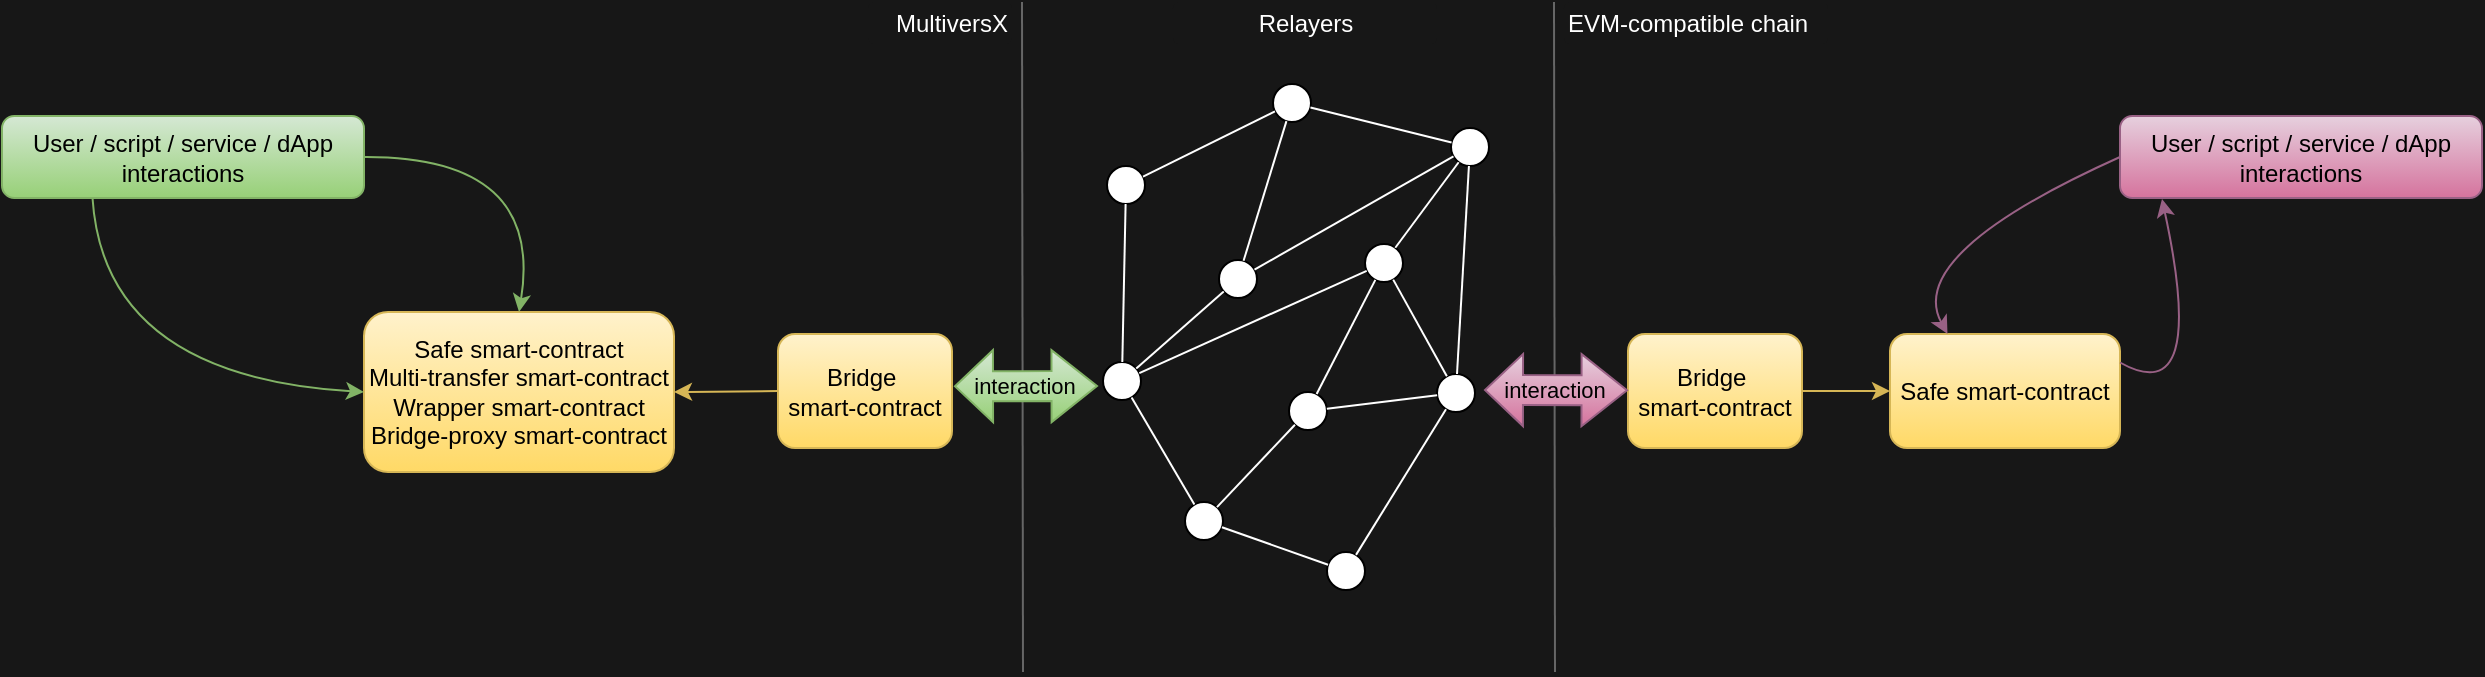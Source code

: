 <mxfile version="26.0.4">
  <diagram name="Pagină-1" id="pLVLAWlQS_ThMUBqPn5n">
    <mxGraphModel dx="1834" dy="-814" grid="0" gridSize="10" guides="1" tooltips="1" connect="1" arrows="1" fold="1" page="0" pageScale="1" pageWidth="827" pageHeight="1169" background="#171717" math="0" shadow="0">
      <root>
        <mxCell id="0" />
        <mxCell id="1" parent="0" />
        <mxCell id="vBLCNvJbEhc0xONjJk8u-10" value="" style="endArrow=none;html=1;fillColor=#f5f5f5;gradientColor=#b3b3b3;strokeColor=#666666;" edge="1" parent="1">
          <mxGeometry width="50" height="50" relative="1" as="geometry">
            <mxPoint x="189.5" y="2078" as="sourcePoint" />
            <mxPoint x="189" y="1743" as="targetPoint" />
          </mxGeometry>
        </mxCell>
        <mxCell id="vBLCNvJbEhc0xONjJk8u-18" value="" style="endArrow=none;html=1;fillColor=#f5f5f5;gradientColor=#b3b3b3;strokeColor=#666666;" edge="1" parent="1">
          <mxGeometry width="50" height="50" relative="1" as="geometry">
            <mxPoint x="455.5" y="2078" as="sourcePoint" />
            <mxPoint x="455" y="1743" as="targetPoint" />
          </mxGeometry>
        </mxCell>
        <mxCell id="vBLCNvJbEhc0xONjJk8u-19" value="Bridge&amp;nbsp;&lt;div&gt;smart-contract&lt;/div&gt;" style="rounded=1;whiteSpace=wrap;html=1;fillColor=#fff2cc;strokeColor=#d6b656;gradientColor=#ffd966;" vertex="1" parent="1">
          <mxGeometry x="492" y="1909" width="87" height="57" as="geometry" />
        </mxCell>
        <mxCell id="vBLCNvJbEhc0xONjJk8u-20" value="Safe smart-contract" style="rounded=1;whiteSpace=wrap;html=1;fillColor=#fff2cc;strokeColor=#d6b656;gradientColor=#ffd966;" vertex="1" parent="1">
          <mxGeometry x="623" y="1909" width="115" height="57" as="geometry" />
        </mxCell>
        <mxCell id="vBLCNvJbEhc0xONjJk8u-21" value="" style="endArrow=classic;html=1;exitX=1;exitY=0.5;exitDx=0;exitDy=0;entryX=0;entryY=0.5;entryDx=0;entryDy=0;fillColor=#fff2cc;gradientColor=#ffd966;strokeColor=#d6b656;" edge="1" parent="1" source="vBLCNvJbEhc0xONjJk8u-19" target="vBLCNvJbEhc0xONjJk8u-20">
          <mxGeometry width="50" height="50" relative="1" as="geometry">
            <mxPoint x="563" y="1903" as="sourcePoint" />
            <mxPoint x="613" y="1853" as="targetPoint" />
          </mxGeometry>
        </mxCell>
        <mxCell id="vBLCNvJbEhc0xONjJk8u-22" value="User / script / service / dApp interactions" style="rounded=1;whiteSpace=wrap;html=1;fillColor=#e6d0de;strokeColor=#996185;gradientColor=#d5739d;" vertex="1" parent="1">
          <mxGeometry x="738" y="1800" width="181" height="41" as="geometry" />
        </mxCell>
        <mxCell id="vBLCNvJbEhc0xONjJk8u-23" value="" style="curved=1;endArrow=classic;html=1;entryX=0.25;entryY=0;entryDx=0;entryDy=0;exitX=0;exitY=0.5;exitDx=0;exitDy=0;strokeColor=#996185;fillColor=#e6d0de;gradientColor=#d5739d;" edge="1" parent="1" source="vBLCNvJbEhc0xONjJk8u-22" target="vBLCNvJbEhc0xONjJk8u-20">
          <mxGeometry width="50" height="50" relative="1" as="geometry">
            <mxPoint x="714" y="1818" as="sourcePoint" />
            <mxPoint x="608" y="1884" as="targetPoint" />
            <Array as="points">
              <mxPoint x="630" y="1869" />
            </Array>
          </mxGeometry>
        </mxCell>
        <mxCell id="vBLCNvJbEhc0xONjJk8u-24" value="EVM-compatible chain" style="rounded=1;whiteSpace=wrap;html=1;fillColor=#171717;fontColor=#FFFFFF;align=left;strokeColor=none;" vertex="1" parent="1">
          <mxGeometry x="460" y="1743" width="132" height="21" as="geometry" />
        </mxCell>
        <mxCell id="vBLCNvJbEhc0xONjJk8u-25" value="MultiversX" style="rounded=1;whiteSpace=wrap;html=1;fillColor=#171717;fontColor=#FFFFFF;align=right;strokeColor=none;" vertex="1" parent="1">
          <mxGeometry x="112" y="1743" width="72" height="21" as="geometry" />
        </mxCell>
        <mxCell id="vBLCNvJbEhc0xONjJk8u-26" value="" style="curved=1;endArrow=classic;html=1;entryX=0.116;entryY=1.012;entryDx=0;entryDy=0;exitX=1;exitY=0.25;exitDx=0;exitDy=0;strokeColor=#996185;fillColor=#e6d0de;gradientColor=#d5739d;entryPerimeter=0;" edge="1" parent="1" source="vBLCNvJbEhc0xONjJk8u-20" target="vBLCNvJbEhc0xONjJk8u-22">
          <mxGeometry width="50" height="50" relative="1" as="geometry">
            <mxPoint x="916" y="1913" as="sourcePoint" />
            <mxPoint x="804" y="1988" as="targetPoint" />
            <Array as="points">
              <mxPoint x="782" y="1948" />
            </Array>
          </mxGeometry>
        </mxCell>
        <mxCell id="vBLCNvJbEhc0xONjJk8u-27" value="Relayers" style="rounded=1;whiteSpace=wrap;html=1;fillColor=#171717;fontColor=#FFFFFF;align=center;strokeColor=none;" vertex="1" parent="1">
          <mxGeometry x="264.5" y="1743" width="132" height="21" as="geometry" />
        </mxCell>
        <mxCell id="vBLCNvJbEhc0xONjJk8u-29" value="" style="ellipse;whiteSpace=wrap;html=1;" vertex="1" parent="1">
          <mxGeometry x="231.5" y="1825" width="19" height="19" as="geometry" />
        </mxCell>
        <mxCell id="vBLCNvJbEhc0xONjJk8u-30" value="" style="ellipse;whiteSpace=wrap;html=1;" vertex="1" parent="1">
          <mxGeometry x="314.5" y="1784" width="19" height="19" as="geometry" />
        </mxCell>
        <mxCell id="vBLCNvJbEhc0xONjJk8u-31" value="" style="ellipse;whiteSpace=wrap;html=1;" vertex="1" parent="1">
          <mxGeometry x="403.5" y="1806" width="19" height="19" as="geometry" />
        </mxCell>
        <mxCell id="vBLCNvJbEhc0xONjJk8u-32" value="" style="ellipse;whiteSpace=wrap;html=1;" vertex="1" parent="1">
          <mxGeometry x="229.5" y="1923" width="19" height="19" as="geometry" />
        </mxCell>
        <mxCell id="vBLCNvJbEhc0xONjJk8u-33" value="" style="ellipse;whiteSpace=wrap;html=1;" vertex="1" parent="1">
          <mxGeometry x="270.5" y="1993" width="19" height="19" as="geometry" />
        </mxCell>
        <mxCell id="vBLCNvJbEhc0xONjJk8u-34" value="" style="ellipse;whiteSpace=wrap;html=1;" vertex="1" parent="1">
          <mxGeometry x="341.5" y="2018" width="19" height="19" as="geometry" />
        </mxCell>
        <mxCell id="vBLCNvJbEhc0xONjJk8u-35" value="" style="ellipse;whiteSpace=wrap;html=1;" vertex="1" parent="1">
          <mxGeometry x="287.5" y="1872" width="19" height="19" as="geometry" />
        </mxCell>
        <mxCell id="vBLCNvJbEhc0xONjJk8u-36" value="" style="ellipse;whiteSpace=wrap;html=1;" vertex="1" parent="1">
          <mxGeometry x="322.5" y="1938" width="19" height="19" as="geometry" />
        </mxCell>
        <mxCell id="vBLCNvJbEhc0xONjJk8u-37" value="" style="ellipse;whiteSpace=wrap;html=1;" vertex="1" parent="1">
          <mxGeometry x="360.5" y="1864" width="19" height="19" as="geometry" />
        </mxCell>
        <mxCell id="vBLCNvJbEhc0xONjJk8u-38" value="" style="ellipse;whiteSpace=wrap;html=1;" vertex="1" parent="1">
          <mxGeometry x="396.5" y="1929" width="19" height="19" as="geometry" />
        </mxCell>
        <mxCell id="vBLCNvJbEhc0xONjJk8u-39" value="" style="endArrow=none;html=1;strokeColor=#FFFFFF;" edge="1" parent="1" source="vBLCNvJbEhc0xONjJk8u-31" target="vBLCNvJbEhc0xONjJk8u-30">
          <mxGeometry width="50" height="50" relative="1" as="geometry">
            <mxPoint x="314.5" y="1942" as="sourcePoint" />
            <mxPoint x="364.5" y="1892" as="targetPoint" />
          </mxGeometry>
        </mxCell>
        <mxCell id="vBLCNvJbEhc0xONjJk8u-40" value="" style="endArrow=none;html=1;strokeColor=#ffffff;" edge="1" parent="1" source="vBLCNvJbEhc0xONjJk8u-29" target="vBLCNvJbEhc0xONjJk8u-30">
          <mxGeometry width="50" height="50" relative="1" as="geometry">
            <mxPoint x="320.5" y="1983" as="sourcePoint" />
            <mxPoint x="370.5" y="1933" as="targetPoint" />
          </mxGeometry>
        </mxCell>
        <mxCell id="vBLCNvJbEhc0xONjJk8u-41" value="" style="endArrow=none;html=1;strokeColor=#ffffff;" edge="1" parent="1" source="vBLCNvJbEhc0xONjJk8u-32" target="vBLCNvJbEhc0xONjJk8u-29">
          <mxGeometry width="50" height="50" relative="1" as="geometry">
            <mxPoint x="320.5" y="1983" as="sourcePoint" />
            <mxPoint x="370.5" y="1933" as="targetPoint" />
          </mxGeometry>
        </mxCell>
        <mxCell id="vBLCNvJbEhc0xONjJk8u-42" value="" style="endArrow=none;html=1;strokeColor=#ffffff;" edge="1" parent="1" source="vBLCNvJbEhc0xONjJk8u-33" target="vBLCNvJbEhc0xONjJk8u-32">
          <mxGeometry width="50" height="50" relative="1" as="geometry">
            <mxPoint x="320.5" y="1983" as="sourcePoint" />
            <mxPoint x="370.5" y="1933" as="targetPoint" />
          </mxGeometry>
        </mxCell>
        <mxCell id="vBLCNvJbEhc0xONjJk8u-43" value="" style="endArrow=none;html=1;strokeColor=#ffffff;" edge="1" parent="1" source="vBLCNvJbEhc0xONjJk8u-32" target="vBLCNvJbEhc0xONjJk8u-37">
          <mxGeometry width="50" height="50" relative="1" as="geometry">
            <mxPoint x="320.5" y="1983" as="sourcePoint" />
            <mxPoint x="370.5" y="1933" as="targetPoint" />
          </mxGeometry>
        </mxCell>
        <mxCell id="vBLCNvJbEhc0xONjJk8u-44" value="" style="endArrow=none;html=1;strokeColor=#ffffff;" edge="1" parent="1" source="vBLCNvJbEhc0xONjJk8u-32" target="vBLCNvJbEhc0xONjJk8u-35">
          <mxGeometry width="50" height="50" relative="1" as="geometry">
            <mxPoint x="320.5" y="1983" as="sourcePoint" />
            <mxPoint x="370.5" y="1933" as="targetPoint" />
          </mxGeometry>
        </mxCell>
        <mxCell id="vBLCNvJbEhc0xONjJk8u-45" value="" style="endArrow=none;html=1;strokeColor=#ffffff;" edge="1" parent="1" source="vBLCNvJbEhc0xONjJk8u-31" target="vBLCNvJbEhc0xONjJk8u-35">
          <mxGeometry width="50" height="50" relative="1" as="geometry">
            <mxPoint x="320.5" y="1983" as="sourcePoint" />
            <mxPoint x="370.5" y="1933" as="targetPoint" />
          </mxGeometry>
        </mxCell>
        <mxCell id="vBLCNvJbEhc0xONjJk8u-46" value="" style="endArrow=none;html=1;strokeColor=#ffffff;" edge="1" parent="1" source="vBLCNvJbEhc0xONjJk8u-38" target="vBLCNvJbEhc0xONjJk8u-37">
          <mxGeometry width="50" height="50" relative="1" as="geometry">
            <mxPoint x="320.5" y="1983" as="sourcePoint" />
            <mxPoint x="370.5" y="1933" as="targetPoint" />
          </mxGeometry>
        </mxCell>
        <mxCell id="vBLCNvJbEhc0xONjJk8u-47" value="" style="endArrow=none;html=1;strokeColor=#ffffff;" edge="1" parent="1" source="vBLCNvJbEhc0xONjJk8u-33" target="vBLCNvJbEhc0xONjJk8u-34">
          <mxGeometry width="50" height="50" relative="1" as="geometry">
            <mxPoint x="320.5" y="1983" as="sourcePoint" />
            <mxPoint x="370.5" y="1933" as="targetPoint" />
          </mxGeometry>
        </mxCell>
        <mxCell id="vBLCNvJbEhc0xONjJk8u-48" value="" style="endArrow=none;html=1;strokeColor=#ffffff;" edge="1" parent="1" source="vBLCNvJbEhc0xONjJk8u-34" target="vBLCNvJbEhc0xONjJk8u-38">
          <mxGeometry width="50" height="50" relative="1" as="geometry">
            <mxPoint x="320.5" y="1983" as="sourcePoint" />
            <mxPoint x="370.5" y="1933" as="targetPoint" />
          </mxGeometry>
        </mxCell>
        <mxCell id="vBLCNvJbEhc0xONjJk8u-49" value="" style="endArrow=none;html=1;strokeColor=#ffffff;" edge="1" parent="1" source="vBLCNvJbEhc0xONjJk8u-38" target="vBLCNvJbEhc0xONjJk8u-31">
          <mxGeometry width="50" height="50" relative="1" as="geometry">
            <mxPoint x="320.5" y="1983" as="sourcePoint" />
            <mxPoint x="370.5" y="1933" as="targetPoint" />
          </mxGeometry>
        </mxCell>
        <mxCell id="vBLCNvJbEhc0xONjJk8u-50" value="" style="endArrow=none;html=1;strokeColor=#ffffff;" edge="1" parent="1" source="vBLCNvJbEhc0xONjJk8u-36" target="vBLCNvJbEhc0xONjJk8u-37">
          <mxGeometry width="50" height="50" relative="1" as="geometry">
            <mxPoint x="320.5" y="1983" as="sourcePoint" />
            <mxPoint x="370.5" y="1933" as="targetPoint" />
          </mxGeometry>
        </mxCell>
        <mxCell id="vBLCNvJbEhc0xONjJk8u-51" value="" style="endArrow=none;html=1;strokeColor=#ffffff;" edge="1" parent="1" source="vBLCNvJbEhc0xONjJk8u-33" target="vBLCNvJbEhc0xONjJk8u-36">
          <mxGeometry width="50" height="50" relative="1" as="geometry">
            <mxPoint x="320.5" y="1983" as="sourcePoint" />
            <mxPoint x="370.5" y="1933" as="targetPoint" />
          </mxGeometry>
        </mxCell>
        <mxCell id="vBLCNvJbEhc0xONjJk8u-52" value="" style="endArrow=none;html=1;strokeColor=#ffffff;" edge="1" parent="1" source="vBLCNvJbEhc0xONjJk8u-36" target="vBLCNvJbEhc0xONjJk8u-38">
          <mxGeometry width="50" height="50" relative="1" as="geometry">
            <mxPoint x="320.5" y="1983" as="sourcePoint" />
            <mxPoint x="370.5" y="1933" as="targetPoint" />
          </mxGeometry>
        </mxCell>
        <mxCell id="vBLCNvJbEhc0xONjJk8u-53" value="" style="endArrow=none;html=1;strokeColor=#ffffff;" edge="1" parent="1" source="vBLCNvJbEhc0xONjJk8u-35" target="vBLCNvJbEhc0xONjJk8u-30">
          <mxGeometry width="50" height="50" relative="1" as="geometry">
            <mxPoint x="320.5" y="1983" as="sourcePoint" />
            <mxPoint x="370.5" y="1933" as="targetPoint" />
          </mxGeometry>
        </mxCell>
        <mxCell id="vBLCNvJbEhc0xONjJk8u-54" value="" style="endArrow=none;html=1;strokeColor=#ffffff;" edge="1" parent="1" source="vBLCNvJbEhc0xONjJk8u-37" target="vBLCNvJbEhc0xONjJk8u-31">
          <mxGeometry width="50" height="50" relative="1" as="geometry">
            <mxPoint x="320.5" y="1983" as="sourcePoint" />
            <mxPoint x="370.5" y="1933" as="targetPoint" />
          </mxGeometry>
        </mxCell>
        <mxCell id="vBLCNvJbEhc0xONjJk8u-65" value="" style="shape=flexArrow;endArrow=classic;html=1;rounded=0;startArrow=block;fillColor=#e6d0de;gradientColor=#d5739d;strokeColor=#996185;width=15.0;endSize=7.243;" edge="1" parent="1">
          <mxGeometry width="50" height="50" relative="1" as="geometry">
            <mxPoint x="420" y="1937" as="sourcePoint" />
            <mxPoint x="492" y="1937.14" as="targetPoint" />
          </mxGeometry>
        </mxCell>
        <mxCell id="vBLCNvJbEhc0xONjJk8u-66" value="interaction" style="edgeLabel;html=1;align=center;verticalAlign=middle;resizable=0;points=[];labelBackgroundColor=none;" vertex="1" connectable="0" parent="vBLCNvJbEhc0xONjJk8u-65">
          <mxGeometry x="-0.059" y="-1" relative="1" as="geometry">
            <mxPoint x="1" y="-1" as="offset" />
          </mxGeometry>
        </mxCell>
        <mxCell id="vBLCNvJbEhc0xONjJk8u-67" value="Bridge&amp;nbsp;&lt;div&gt;smart-contract&lt;/div&gt;" style="rounded=1;whiteSpace=wrap;html=1;fillColor=#fff2cc;strokeColor=#d6b656;gradientColor=#ffd966;" vertex="1" parent="1">
          <mxGeometry x="67" y="1909" width="87" height="57" as="geometry" />
        </mxCell>
        <mxCell id="vBLCNvJbEhc0xONjJk8u-68" value="Safe smart-contract&lt;div&gt;Multi-transfer smart-contract&lt;/div&gt;&lt;div&gt;Wrapper smart-contract&lt;/div&gt;&lt;div&gt;Bridge-proxy smart-contract&lt;/div&gt;" style="rounded=1;whiteSpace=wrap;html=1;fillColor=#fff2cc;strokeColor=#d6b656;gradientColor=#ffd966;" vertex="1" parent="1">
          <mxGeometry x="-140" y="1898" width="155" height="80" as="geometry" />
        </mxCell>
        <mxCell id="vBLCNvJbEhc0xONjJk8u-70" value="" style="shape=flexArrow;endArrow=classic;html=1;rounded=0;startArrow=block;fillColor=#d5e8d4;gradientColor=#97d077;strokeColor=#82b366;width=15.0;endSize=7.243;" edge="1" parent="1">
          <mxGeometry width="50" height="50" relative="1" as="geometry">
            <mxPoint x="155" y="1935.14" as="sourcePoint" />
            <mxPoint x="227" y="1935" as="targetPoint" />
          </mxGeometry>
        </mxCell>
        <mxCell id="vBLCNvJbEhc0xONjJk8u-71" value="interaction" style="edgeLabel;html=1;align=center;verticalAlign=middle;resizable=0;points=[];labelBackgroundColor=none;" vertex="1" connectable="0" parent="vBLCNvJbEhc0xONjJk8u-70">
          <mxGeometry x="-0.059" y="-1" relative="1" as="geometry">
            <mxPoint x="1" y="-1" as="offset" />
          </mxGeometry>
        </mxCell>
        <mxCell id="vBLCNvJbEhc0xONjJk8u-72" value="" style="endArrow=classic;html=1;exitX=0;exitY=0.5;exitDx=0;exitDy=0;entryX=1;entryY=0.5;entryDx=0;entryDy=0;fillColor=#fff2cc;gradientColor=#ffd966;strokeColor=#d6b656;" edge="1" parent="1" source="vBLCNvJbEhc0xONjJk8u-67" target="vBLCNvJbEhc0xONjJk8u-68">
          <mxGeometry width="50" height="50" relative="1" as="geometry">
            <mxPoint x="589" y="1948" as="sourcePoint" />
            <mxPoint x="633" y="1948" as="targetPoint" />
          </mxGeometry>
        </mxCell>
        <mxCell id="vBLCNvJbEhc0xONjJk8u-73" value="User / script / service / dApp interactions" style="rounded=1;whiteSpace=wrap;html=1;fillColor=#d5e8d4;strokeColor=#82b366;gradientColor=#97d077;" vertex="1" parent="1">
          <mxGeometry x="-321" y="1800" width="181" height="41" as="geometry" />
        </mxCell>
        <mxCell id="vBLCNvJbEhc0xONjJk8u-74" value="" style="curved=1;endArrow=classic;html=1;entryX=0.5;entryY=0;entryDx=0;entryDy=0;exitX=1;exitY=0.5;exitDx=0;exitDy=0;strokeColor=#82b366;fillColor=#d5e8d4;gradientColor=#97d077;" edge="1" parent="1" source="vBLCNvJbEhc0xONjJk8u-73" target="vBLCNvJbEhc0xONjJk8u-68">
          <mxGeometry width="50" height="50" relative="1" as="geometry">
            <mxPoint x="-376" y="1808" as="sourcePoint" />
            <mxPoint x="-438" y="1899" as="targetPoint" />
            <Array as="points">
              <mxPoint x="-50" y="1820" />
            </Array>
          </mxGeometry>
        </mxCell>
        <mxCell id="vBLCNvJbEhc0xONjJk8u-75" value="" style="curved=1;endArrow=classic;html=1;entryX=0;entryY=0.5;entryDx=0;entryDy=0;exitX=0.25;exitY=1;exitDx=0;exitDy=0;strokeColor=#82b366;fillColor=#d5e8d4;gradientColor=#97d077;" edge="1" parent="1" target="vBLCNvJbEhc0xONjJk8u-68" source="vBLCNvJbEhc0xONjJk8u-73">
          <mxGeometry width="50" height="50" relative="1" as="geometry">
            <mxPoint x="-352" y="1913" as="sourcePoint" />
            <mxPoint x="-286" y="1978" as="targetPoint" />
            <Array as="points">
              <mxPoint x="-270" y="1930" />
            </Array>
          </mxGeometry>
        </mxCell>
      </root>
    </mxGraphModel>
  </diagram>
</mxfile>
